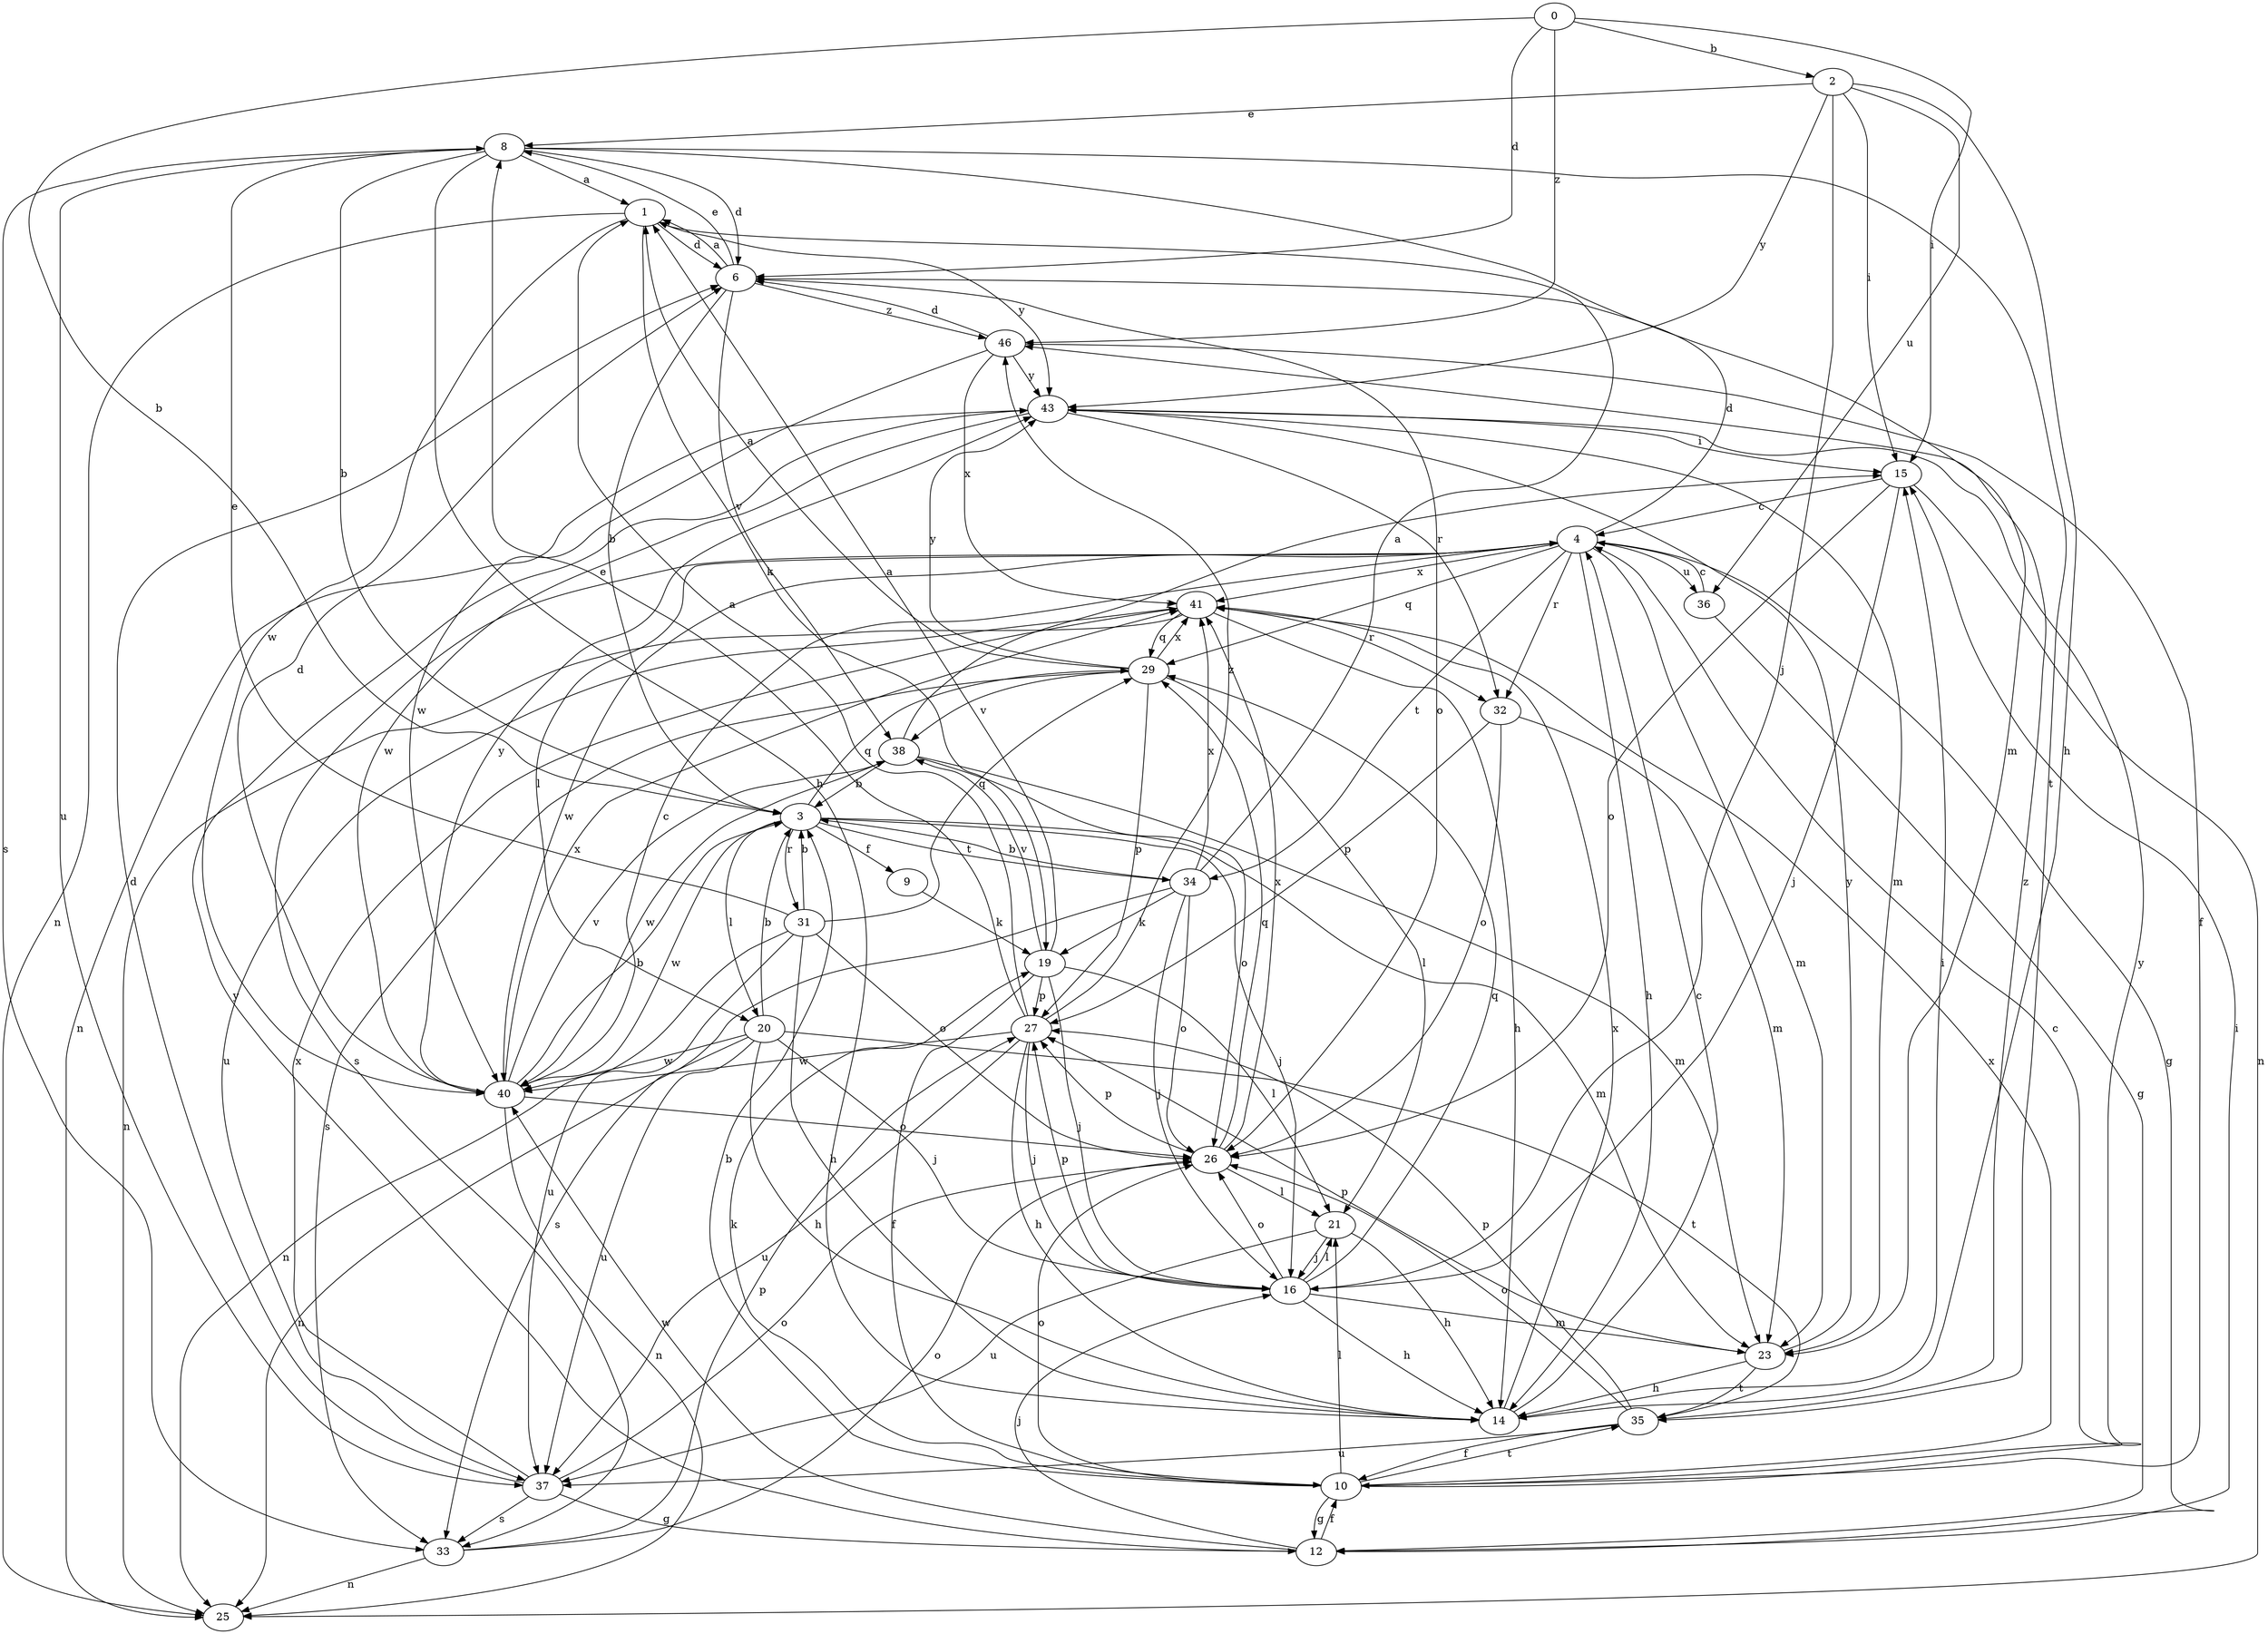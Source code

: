 strict digraph  {
0;
1;
2;
3;
4;
6;
8;
9;
10;
12;
14;
15;
16;
19;
20;
21;
23;
25;
26;
27;
29;
31;
32;
33;
34;
35;
36;
37;
38;
40;
41;
43;
46;
0 -> 2  [label=b];
0 -> 3  [label=b];
0 -> 6  [label=d];
0 -> 15  [label=i];
0 -> 46  [label=z];
1 -> 6  [label=d];
1 -> 19  [label=k];
1 -> 25  [label=n];
1 -> 40  [label=w];
1 -> 43  [label=y];
2 -> 8  [label=e];
2 -> 14  [label=h];
2 -> 15  [label=i];
2 -> 16  [label=j];
2 -> 36  [label=u];
2 -> 43  [label=y];
3 -> 9  [label=f];
3 -> 16  [label=j];
3 -> 20  [label=l];
3 -> 23  [label=m];
3 -> 29  [label=q];
3 -> 31  [label=r];
3 -> 34  [label=t];
3 -> 40  [label=w];
4 -> 6  [label=d];
4 -> 12  [label=g];
4 -> 14  [label=h];
4 -> 20  [label=l];
4 -> 23  [label=m];
4 -> 29  [label=q];
4 -> 32  [label=r];
4 -> 33  [label=s];
4 -> 34  [label=t];
4 -> 36  [label=u];
4 -> 40  [label=w];
4 -> 41  [label=x];
6 -> 1  [label=a];
6 -> 3  [label=b];
6 -> 8  [label=e];
6 -> 26  [label=o];
6 -> 38  [label=v];
6 -> 46  [label=z];
8 -> 1  [label=a];
8 -> 3  [label=b];
8 -> 6  [label=d];
8 -> 14  [label=h];
8 -> 23  [label=m];
8 -> 33  [label=s];
8 -> 35  [label=t];
8 -> 37  [label=u];
9 -> 19  [label=k];
10 -> 3  [label=b];
10 -> 4  [label=c];
10 -> 12  [label=g];
10 -> 19  [label=k];
10 -> 21  [label=l];
10 -> 26  [label=o];
10 -> 35  [label=t];
10 -> 41  [label=x];
10 -> 43  [label=y];
12 -> 10  [label=f];
12 -> 15  [label=i];
12 -> 16  [label=j];
12 -> 40  [label=w];
12 -> 43  [label=y];
14 -> 4  [label=c];
14 -> 15  [label=i];
14 -> 41  [label=x];
15 -> 4  [label=c];
15 -> 16  [label=j];
15 -> 25  [label=n];
15 -> 26  [label=o];
16 -> 14  [label=h];
16 -> 21  [label=l];
16 -> 23  [label=m];
16 -> 26  [label=o];
16 -> 27  [label=p];
16 -> 29  [label=q];
19 -> 1  [label=a];
19 -> 10  [label=f];
19 -> 16  [label=j];
19 -> 21  [label=l];
19 -> 27  [label=p];
19 -> 38  [label=v];
20 -> 3  [label=b];
20 -> 14  [label=h];
20 -> 16  [label=j];
20 -> 25  [label=n];
20 -> 35  [label=t];
20 -> 37  [label=u];
20 -> 40  [label=w];
21 -> 14  [label=h];
21 -> 16  [label=j];
21 -> 37  [label=u];
23 -> 14  [label=h];
23 -> 27  [label=p];
23 -> 35  [label=t];
23 -> 43  [label=y];
26 -> 21  [label=l];
26 -> 27  [label=p];
26 -> 29  [label=q];
26 -> 41  [label=x];
27 -> 1  [label=a];
27 -> 8  [label=e];
27 -> 14  [label=h];
27 -> 16  [label=j];
27 -> 37  [label=u];
27 -> 40  [label=w];
27 -> 46  [label=z];
29 -> 1  [label=a];
29 -> 21  [label=l];
29 -> 27  [label=p];
29 -> 33  [label=s];
29 -> 38  [label=v];
29 -> 41  [label=x];
29 -> 43  [label=y];
31 -> 3  [label=b];
31 -> 8  [label=e];
31 -> 14  [label=h];
31 -> 25  [label=n];
31 -> 26  [label=o];
31 -> 29  [label=q];
31 -> 37  [label=u];
32 -> 23  [label=m];
32 -> 26  [label=o];
32 -> 27  [label=p];
33 -> 25  [label=n];
33 -> 26  [label=o];
33 -> 27  [label=p];
34 -> 1  [label=a];
34 -> 3  [label=b];
34 -> 16  [label=j];
34 -> 19  [label=k];
34 -> 26  [label=o];
34 -> 33  [label=s];
34 -> 41  [label=x];
35 -> 10  [label=f];
35 -> 26  [label=o];
35 -> 27  [label=p];
35 -> 37  [label=u];
35 -> 46  [label=z];
36 -> 4  [label=c];
36 -> 12  [label=g];
37 -> 6  [label=d];
37 -> 12  [label=g];
37 -> 26  [label=o];
37 -> 33  [label=s];
37 -> 41  [label=x];
38 -> 3  [label=b];
38 -> 15  [label=i];
38 -> 23  [label=m];
38 -> 26  [label=o];
38 -> 40  [label=w];
40 -> 3  [label=b];
40 -> 4  [label=c];
40 -> 6  [label=d];
40 -> 25  [label=n];
40 -> 26  [label=o];
40 -> 38  [label=v];
40 -> 41  [label=x];
40 -> 43  [label=y];
41 -> 14  [label=h];
41 -> 25  [label=n];
41 -> 29  [label=q];
41 -> 32  [label=r];
41 -> 37  [label=u];
43 -> 15  [label=i];
43 -> 23  [label=m];
43 -> 25  [label=n];
43 -> 32  [label=r];
43 -> 40  [label=w];
46 -> 6  [label=d];
46 -> 10  [label=f];
46 -> 40  [label=w];
46 -> 41  [label=x];
46 -> 43  [label=y];
}
